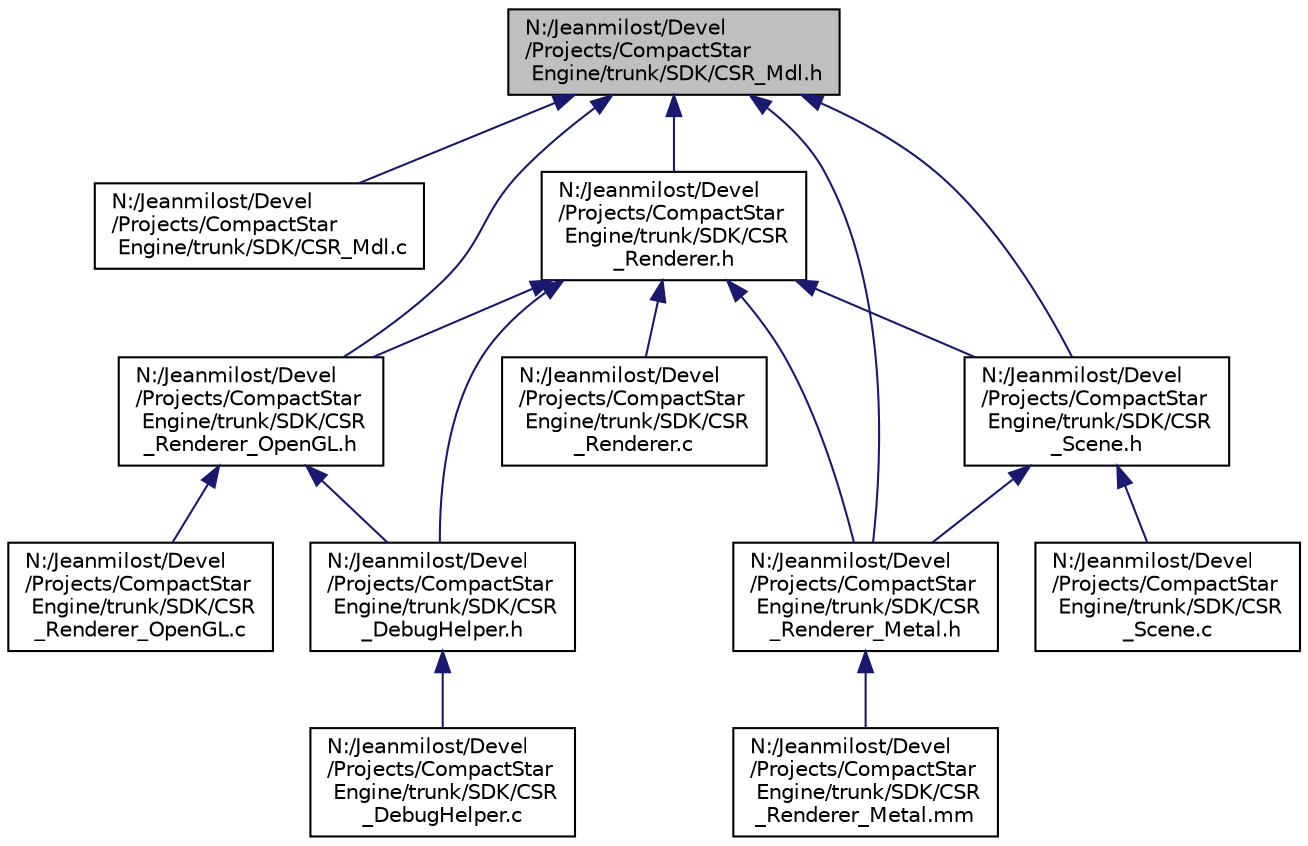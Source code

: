 digraph "N:/Jeanmilost/Devel/Projects/CompactStar Engine/trunk/SDK/CSR_Mdl.h"
{
 // LATEX_PDF_SIZE
  edge [fontname="Helvetica",fontsize="10",labelfontname="Helvetica",labelfontsize="10"];
  node [fontname="Helvetica",fontsize="10",shape=record];
  Node1 [label="N:/Jeanmilost/Devel\l/Projects/CompactStar\l Engine/trunk/SDK/CSR_Mdl.h",height=0.2,width=0.4,color="black", fillcolor="grey75", style="filled", fontcolor="black",tooltip=" "];
  Node1 -> Node2 [dir="back",color="midnightblue",fontsize="10",style="solid",fontname="Helvetica"];
  Node2 [label="N:/Jeanmilost/Devel\l/Projects/CompactStar\l Engine/trunk/SDK/CSR_Mdl.c",height=0.2,width=0.4,color="black", fillcolor="white", style="filled",URL="$_c_s_r___mdl_8c.html",tooltip=" "];
  Node1 -> Node3 [dir="back",color="midnightblue",fontsize="10",style="solid",fontname="Helvetica"];
  Node3 [label="N:/Jeanmilost/Devel\l/Projects/CompactStar\l Engine/trunk/SDK/CSR\l_Renderer.h",height=0.2,width=0.4,color="black", fillcolor="white", style="filled",URL="$_c_s_r___renderer_8h.html",tooltip=" "];
  Node3 -> Node4 [dir="back",color="midnightblue",fontsize="10",style="solid",fontname="Helvetica"];
  Node4 [label="N:/Jeanmilost/Devel\l/Projects/CompactStar\l Engine/trunk/SDK/CSR\l_DebugHelper.h",height=0.2,width=0.4,color="black", fillcolor="white", style="filled",URL="$_c_s_r___debug_helper_8h.html",tooltip=" "];
  Node4 -> Node5 [dir="back",color="midnightblue",fontsize="10",style="solid",fontname="Helvetica"];
  Node5 [label="N:/Jeanmilost/Devel\l/Projects/CompactStar\l Engine/trunk/SDK/CSR\l_DebugHelper.c",height=0.2,width=0.4,color="black", fillcolor="white", style="filled",URL="$_c_s_r___debug_helper_8c.html",tooltip=" "];
  Node3 -> Node6 [dir="back",color="midnightblue",fontsize="10",style="solid",fontname="Helvetica"];
  Node6 [label="N:/Jeanmilost/Devel\l/Projects/CompactStar\l Engine/trunk/SDK/CSR\l_Renderer.c",height=0.2,width=0.4,color="black", fillcolor="white", style="filled",URL="$_c_s_r___renderer_8c.html",tooltip=" "];
  Node3 -> Node7 [dir="back",color="midnightblue",fontsize="10",style="solid",fontname="Helvetica"];
  Node7 [label="N:/Jeanmilost/Devel\l/Projects/CompactStar\l Engine/trunk/SDK/CSR\l_Renderer_Metal.h",height=0.2,width=0.4,color="black", fillcolor="white", style="filled",URL="$_c_s_r___renderer___metal_8h.html",tooltip=" "];
  Node7 -> Node8 [dir="back",color="midnightblue",fontsize="10",style="solid",fontname="Helvetica"];
  Node8 [label="N:/Jeanmilost/Devel\l/Projects/CompactStar\l Engine/trunk/SDK/CSR\l_Renderer_Metal.mm",height=0.2,width=0.4,color="black", fillcolor="white", style="filled",URL="$_c_s_r___renderer___metal_8mm.html",tooltip=" "];
  Node3 -> Node9 [dir="back",color="midnightblue",fontsize="10",style="solid",fontname="Helvetica"];
  Node9 [label="N:/Jeanmilost/Devel\l/Projects/CompactStar\l Engine/trunk/SDK/CSR\l_Renderer_OpenGL.h",height=0.2,width=0.4,color="black", fillcolor="white", style="filled",URL="$_c_s_r___renderer___open_g_l_8h.html",tooltip=" "];
  Node9 -> Node4 [dir="back",color="midnightblue",fontsize="10",style="solid",fontname="Helvetica"];
  Node9 -> Node10 [dir="back",color="midnightblue",fontsize="10",style="solid",fontname="Helvetica"];
  Node10 [label="N:/Jeanmilost/Devel\l/Projects/CompactStar\l Engine/trunk/SDK/CSR\l_Renderer_OpenGL.c",height=0.2,width=0.4,color="black", fillcolor="white", style="filled",URL="$_c_s_r___renderer___open_g_l_8c.html",tooltip=" "];
  Node3 -> Node11 [dir="back",color="midnightblue",fontsize="10",style="solid",fontname="Helvetica"];
  Node11 [label="N:/Jeanmilost/Devel\l/Projects/CompactStar\l Engine/trunk/SDK/CSR\l_Scene.h",height=0.2,width=0.4,color="black", fillcolor="white", style="filled",URL="$_c_s_r___scene_8h.html",tooltip=" "];
  Node11 -> Node7 [dir="back",color="midnightblue",fontsize="10",style="solid",fontname="Helvetica"];
  Node11 -> Node12 [dir="back",color="midnightblue",fontsize="10",style="solid",fontname="Helvetica"];
  Node12 [label="N:/Jeanmilost/Devel\l/Projects/CompactStar\l Engine/trunk/SDK/CSR\l_Scene.c",height=0.2,width=0.4,color="black", fillcolor="white", style="filled",URL="$_c_s_r___scene_8c.html",tooltip=" "];
  Node1 -> Node7 [dir="back",color="midnightblue",fontsize="10",style="solid",fontname="Helvetica"];
  Node1 -> Node9 [dir="back",color="midnightblue",fontsize="10",style="solid",fontname="Helvetica"];
  Node1 -> Node11 [dir="back",color="midnightblue",fontsize="10",style="solid",fontname="Helvetica"];
}

